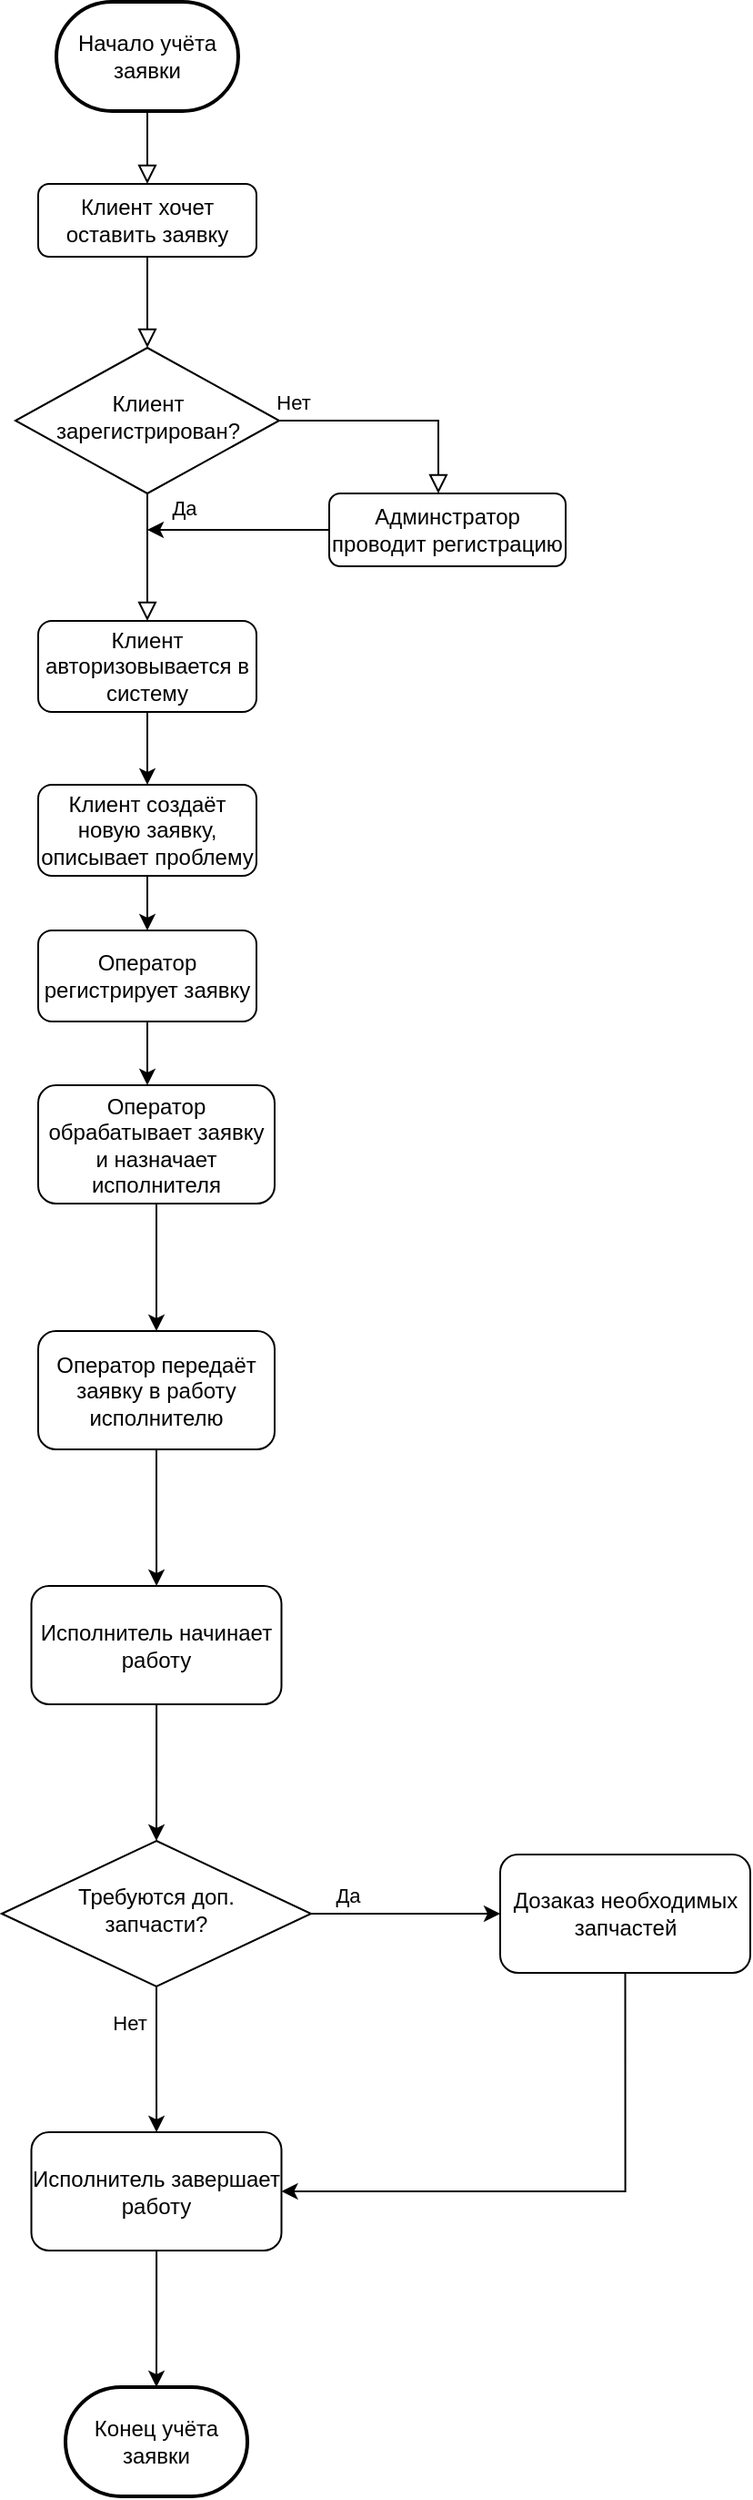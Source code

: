 <mxfile version="24.4.0" type="device">
  <diagram id="C5RBs43oDa-KdzZeNtuy" name="Page-1">
    <mxGraphModel dx="1434" dy="2005" grid="1" gridSize="10" guides="1" tooltips="1" connect="1" arrows="1" fold="1" page="1" pageScale="1" pageWidth="827" pageHeight="1169" math="0" shadow="0">
      <root>
        <mxCell id="WIyWlLk6GJQsqaUBKTNV-0" />
        <mxCell id="WIyWlLk6GJQsqaUBKTNV-1" parent="WIyWlLk6GJQsqaUBKTNV-0" />
        <mxCell id="WIyWlLk6GJQsqaUBKTNV-2" value="" style="rounded=0;html=1;jettySize=auto;orthogonalLoop=1;fontSize=11;endArrow=block;endFill=0;endSize=8;strokeWidth=1;shadow=0;labelBackgroundColor=none;edgeStyle=orthogonalEdgeStyle;" parent="WIyWlLk6GJQsqaUBKTNV-1" source="WIyWlLk6GJQsqaUBKTNV-3" target="WIyWlLk6GJQsqaUBKTNV-6" edge="1">
          <mxGeometry relative="1" as="geometry">
            <mxPoint x="220" y="180" as="targetPoint" />
          </mxGeometry>
        </mxCell>
        <mxCell id="WIyWlLk6GJQsqaUBKTNV-3" value="Клиент хочет оставить заявку" style="rounded=1;whiteSpace=wrap;html=1;fontSize=12;glass=0;strokeWidth=1;shadow=0;" parent="WIyWlLk6GJQsqaUBKTNV-1" vertex="1">
          <mxGeometry x="160" y="90" width="120" height="40" as="geometry" />
        </mxCell>
        <mxCell id="WIyWlLk6GJQsqaUBKTNV-4" value="Да" style="rounded=0;html=1;jettySize=auto;orthogonalLoop=1;fontSize=11;endArrow=block;endFill=0;endSize=8;strokeWidth=1;shadow=0;labelBackgroundColor=none;edgeStyle=orthogonalEdgeStyle;" parent="WIyWlLk6GJQsqaUBKTNV-1" source="WIyWlLk6GJQsqaUBKTNV-6" target="TQRET4Z9Z2pxtcugi2uB-5" edge="1">
          <mxGeometry x="-0.778" y="20" relative="1" as="geometry">
            <mxPoint as="offset" />
          </mxGeometry>
        </mxCell>
        <mxCell id="WIyWlLk6GJQsqaUBKTNV-5" value="Нет" style="edgeStyle=orthogonalEdgeStyle;rounded=0;html=1;jettySize=auto;orthogonalLoop=1;fontSize=11;endArrow=block;endFill=0;endSize=8;strokeWidth=1;shadow=0;labelBackgroundColor=none;" parent="WIyWlLk6GJQsqaUBKTNV-1" source="WIyWlLk6GJQsqaUBKTNV-6" target="WIyWlLk6GJQsqaUBKTNV-7" edge="1">
          <mxGeometry x="-0.891" y="10" relative="1" as="geometry">
            <mxPoint as="offset" />
            <Array as="points">
              <mxPoint x="380" y="220" />
            </Array>
          </mxGeometry>
        </mxCell>
        <mxCell id="WIyWlLk6GJQsqaUBKTNV-6" value="Клиент зарегистрирован?" style="rhombus;whiteSpace=wrap;html=1;shadow=0;fontFamily=Helvetica;fontSize=12;align=center;strokeWidth=1;spacing=6;spacingTop=-4;" parent="WIyWlLk6GJQsqaUBKTNV-1" vertex="1">
          <mxGeometry x="147.5" y="180" width="145" height="80" as="geometry" />
        </mxCell>
        <mxCell id="TQRET4Z9Z2pxtcugi2uB-9" style="edgeStyle=orthogonalEdgeStyle;rounded=0;orthogonalLoop=1;jettySize=auto;html=1;exitX=0;exitY=0.5;exitDx=0;exitDy=0;" parent="WIyWlLk6GJQsqaUBKTNV-1" source="WIyWlLk6GJQsqaUBKTNV-7" edge="1">
          <mxGeometry relative="1" as="geometry">
            <mxPoint x="220" y="280" as="targetPoint" />
          </mxGeometry>
        </mxCell>
        <mxCell id="WIyWlLk6GJQsqaUBKTNV-7" value="Админстратор проводит регистрацию" style="rounded=1;whiteSpace=wrap;html=1;fontSize=12;glass=0;strokeWidth=1;shadow=0;" parent="WIyWlLk6GJQsqaUBKTNV-1" vertex="1">
          <mxGeometry x="320" y="260" width="130" height="40" as="geometry" />
        </mxCell>
        <mxCell id="TQRET4Z9Z2pxtcugi2uB-0" value="Начало учёта заявки" style="strokeWidth=2;html=1;shape=mxgraph.flowchart.terminator;whiteSpace=wrap;" parent="WIyWlLk6GJQsqaUBKTNV-1" vertex="1">
          <mxGeometry x="170" y="-10" width="100" height="60" as="geometry" />
        </mxCell>
        <mxCell id="TQRET4Z9Z2pxtcugi2uB-1" value="Конец учёта заявки" style="strokeWidth=2;html=1;shape=mxgraph.flowchart.terminator;whiteSpace=wrap;" parent="WIyWlLk6GJQsqaUBKTNV-1" vertex="1">
          <mxGeometry x="175" y="1300" width="100" height="60" as="geometry" />
        </mxCell>
        <mxCell id="TQRET4Z9Z2pxtcugi2uB-11" style="edgeStyle=orthogonalEdgeStyle;rounded=0;orthogonalLoop=1;jettySize=auto;html=1;exitX=0.5;exitY=1;exitDx=0;exitDy=0;" parent="WIyWlLk6GJQsqaUBKTNV-1" source="TQRET4Z9Z2pxtcugi2uB-5" target="TQRET4Z9Z2pxtcugi2uB-10" edge="1">
          <mxGeometry relative="1" as="geometry" />
        </mxCell>
        <mxCell id="TQRET4Z9Z2pxtcugi2uB-5" value="Клиент авторизовывается в систему" style="rounded=1;whiteSpace=wrap;html=1;fontSize=12;glass=0;strokeWidth=1;shadow=0;" parent="WIyWlLk6GJQsqaUBKTNV-1" vertex="1">
          <mxGeometry x="160" y="330" width="120" height="50" as="geometry" />
        </mxCell>
        <mxCell id="TQRET4Z9Z2pxtcugi2uB-6" value="" style="rounded=0;html=1;jettySize=auto;orthogonalLoop=1;fontSize=11;endArrow=block;endFill=0;endSize=8;strokeWidth=1;shadow=0;labelBackgroundColor=none;edgeStyle=orthogonalEdgeStyle;" parent="WIyWlLk6GJQsqaUBKTNV-1" source="TQRET4Z9Z2pxtcugi2uB-0" target="WIyWlLk6GJQsqaUBKTNV-3" edge="1">
          <mxGeometry relative="1" as="geometry">
            <mxPoint x="230" y="140" as="sourcePoint" />
            <mxPoint x="230" y="190" as="targetPoint" />
          </mxGeometry>
        </mxCell>
        <mxCell id="TQRET4Z9Z2pxtcugi2uB-16" style="edgeStyle=orthogonalEdgeStyle;rounded=0;orthogonalLoop=1;jettySize=auto;html=1;exitX=0.5;exitY=1;exitDx=0;exitDy=0;" parent="WIyWlLk6GJQsqaUBKTNV-1" source="TQRET4Z9Z2pxtcugi2uB-10" target="TQRET4Z9Z2pxtcugi2uB-12" edge="1">
          <mxGeometry relative="1" as="geometry" />
        </mxCell>
        <mxCell id="TQRET4Z9Z2pxtcugi2uB-10" value="Клиент создаёт новую заявку, описывает проблему" style="rounded=1;whiteSpace=wrap;html=1;fontSize=12;glass=0;strokeWidth=1;shadow=0;" parent="WIyWlLk6GJQsqaUBKTNV-1" vertex="1">
          <mxGeometry x="160" y="420" width="120" height="50" as="geometry" />
        </mxCell>
        <mxCell id="TQRET4Z9Z2pxtcugi2uB-17" style="edgeStyle=orthogonalEdgeStyle;rounded=0;orthogonalLoop=1;jettySize=auto;html=1;exitX=0.5;exitY=1;exitDx=0;exitDy=0;" parent="WIyWlLk6GJQsqaUBKTNV-1" source="TQRET4Z9Z2pxtcugi2uB-12" target="TQRET4Z9Z2pxtcugi2uB-13" edge="1">
          <mxGeometry relative="1" as="geometry">
            <Array as="points">
              <mxPoint x="220" y="570" />
              <mxPoint x="220" y="570" />
            </Array>
          </mxGeometry>
        </mxCell>
        <mxCell id="TQRET4Z9Z2pxtcugi2uB-12" value="Оператор регистрирует заявку" style="rounded=1;whiteSpace=wrap;html=1;fontSize=12;glass=0;strokeWidth=1;shadow=0;" parent="WIyWlLk6GJQsqaUBKTNV-1" vertex="1">
          <mxGeometry x="160" y="500" width="120" height="50" as="geometry" />
        </mxCell>
        <mxCell id="saAbReULlgdan71qu-na-2" style="edgeStyle=orthogonalEdgeStyle;rounded=0;orthogonalLoop=1;jettySize=auto;html=1;" parent="WIyWlLk6GJQsqaUBKTNV-1" source="TQRET4Z9Z2pxtcugi2uB-13" target="TQRET4Z9Z2pxtcugi2uB-22" edge="1">
          <mxGeometry relative="1" as="geometry" />
        </mxCell>
        <mxCell id="TQRET4Z9Z2pxtcugi2uB-13" value="Оператор обрабатывает заявку и назначает исполнителя" style="rounded=1;whiteSpace=wrap;html=1;fontSize=12;glass=0;strokeWidth=1;shadow=0;" parent="WIyWlLk6GJQsqaUBKTNV-1" vertex="1">
          <mxGeometry x="160" y="585" width="130" height="65" as="geometry" />
        </mxCell>
        <mxCell id="saAbReULlgdan71qu-na-3" style="edgeStyle=orthogonalEdgeStyle;rounded=0;orthogonalLoop=1;jettySize=auto;html=1;" parent="WIyWlLk6GJQsqaUBKTNV-1" source="TQRET4Z9Z2pxtcugi2uB-22" target="TQRET4Z9Z2pxtcugi2uB-25" edge="1">
          <mxGeometry relative="1" as="geometry" />
        </mxCell>
        <mxCell id="TQRET4Z9Z2pxtcugi2uB-22" value="Оператор передаёт заявку в работу исполнителю" style="rounded=1;whiteSpace=wrap;html=1;fontSize=12;glass=0;strokeWidth=1;shadow=0;" parent="WIyWlLk6GJQsqaUBKTNV-1" vertex="1">
          <mxGeometry x="160" y="720" width="130" height="65" as="geometry" />
        </mxCell>
        <mxCell id="saAbReULlgdan71qu-na-4" style="edgeStyle=orthogonalEdgeStyle;rounded=0;orthogonalLoop=1;jettySize=auto;html=1;" parent="WIyWlLk6GJQsqaUBKTNV-1" source="TQRET4Z9Z2pxtcugi2uB-25" target="TQRET4Z9Z2pxtcugi2uB-27" edge="1">
          <mxGeometry relative="1" as="geometry" />
        </mxCell>
        <mxCell id="TQRET4Z9Z2pxtcugi2uB-25" value="Исполнитель начинает работу" style="rounded=1;whiteSpace=wrap;html=1;fontSize=12;glass=0;strokeWidth=1;shadow=0;" parent="WIyWlLk6GJQsqaUBKTNV-1" vertex="1">
          <mxGeometry x="156.25" y="860" width="137.5" height="65" as="geometry" />
        </mxCell>
        <mxCell id="TQRET4Z9Z2pxtcugi2uB-29" value="Да" style="edgeStyle=orthogonalEdgeStyle;rounded=0;orthogonalLoop=1;jettySize=auto;html=1;exitX=1;exitY=0.5;exitDx=0;exitDy=0;" parent="WIyWlLk6GJQsqaUBKTNV-1" source="TQRET4Z9Z2pxtcugi2uB-27" target="TQRET4Z9Z2pxtcugi2uB-28" edge="1">
          <mxGeometry x="-0.615" y="10" relative="1" as="geometry">
            <mxPoint as="offset" />
          </mxGeometry>
        </mxCell>
        <mxCell id="TQRET4Z9Z2pxtcugi2uB-31" value="Нет" style="edgeStyle=orthogonalEdgeStyle;rounded=0;orthogonalLoop=1;jettySize=auto;html=1;exitX=0.5;exitY=1;exitDx=0;exitDy=0;" parent="WIyWlLk6GJQsqaUBKTNV-1" source="TQRET4Z9Z2pxtcugi2uB-27" target="saAbReULlgdan71qu-na-5" edge="1">
          <mxGeometry x="-0.5" y="-15" relative="1" as="geometry">
            <mxPoint x="220" y="1210" as="targetPoint" />
            <mxPoint as="offset" />
          </mxGeometry>
        </mxCell>
        <mxCell id="TQRET4Z9Z2pxtcugi2uB-27" value="Требуются доп.&lt;div&gt;запчасти?&lt;/div&gt;" style="rhombus;whiteSpace=wrap;html=1;shadow=0;fontFamily=Helvetica;fontSize=12;align=center;strokeWidth=1;spacing=6;spacingTop=-4;" parent="WIyWlLk6GJQsqaUBKTNV-1" vertex="1">
          <mxGeometry x="140" y="1000" width="170" height="80" as="geometry" />
        </mxCell>
        <mxCell id="saAbReULlgdan71qu-na-7" style="edgeStyle=orthogonalEdgeStyle;rounded=0;orthogonalLoop=1;jettySize=auto;html=1;entryX=1;entryY=0.5;entryDx=0;entryDy=0;exitX=0.5;exitY=1;exitDx=0;exitDy=0;" parent="WIyWlLk6GJQsqaUBKTNV-1" source="TQRET4Z9Z2pxtcugi2uB-28" target="saAbReULlgdan71qu-na-5" edge="1">
          <mxGeometry relative="1" as="geometry" />
        </mxCell>
        <mxCell id="TQRET4Z9Z2pxtcugi2uB-28" value="Дозаказ необходимых запчастей" style="rounded=1;whiteSpace=wrap;html=1;fontSize=12;glass=0;strokeWidth=1;shadow=0;" parent="WIyWlLk6GJQsqaUBKTNV-1" vertex="1">
          <mxGeometry x="414" y="1007.5" width="137.5" height="65" as="geometry" />
        </mxCell>
        <mxCell id="saAbReULlgdan71qu-na-6" style="edgeStyle=orthogonalEdgeStyle;rounded=0;orthogonalLoop=1;jettySize=auto;html=1;" parent="WIyWlLk6GJQsqaUBKTNV-1" source="saAbReULlgdan71qu-na-5" target="TQRET4Z9Z2pxtcugi2uB-1" edge="1">
          <mxGeometry relative="1" as="geometry" />
        </mxCell>
        <mxCell id="saAbReULlgdan71qu-na-5" value="Исполнитель завершает работу" style="rounded=1;whiteSpace=wrap;html=1;fontSize=12;glass=0;strokeWidth=1;shadow=0;" parent="WIyWlLk6GJQsqaUBKTNV-1" vertex="1">
          <mxGeometry x="156.25" y="1160" width="137.5" height="65" as="geometry" />
        </mxCell>
      </root>
    </mxGraphModel>
  </diagram>
</mxfile>
